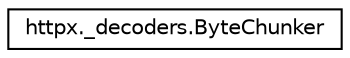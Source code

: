 digraph "Graphical Class Hierarchy"
{
 // LATEX_PDF_SIZE
  edge [fontname="Helvetica",fontsize="10",labelfontname="Helvetica",labelfontsize="10"];
  node [fontname="Helvetica",fontsize="10",shape=record];
  rankdir="LR";
  Node0 [label="httpx._decoders.ByteChunker",height=0.2,width=0.4,color="black", fillcolor="white", style="filled",URL="$classhttpx_1_1__decoders_1_1ByteChunker.html",tooltip=" "];
}

